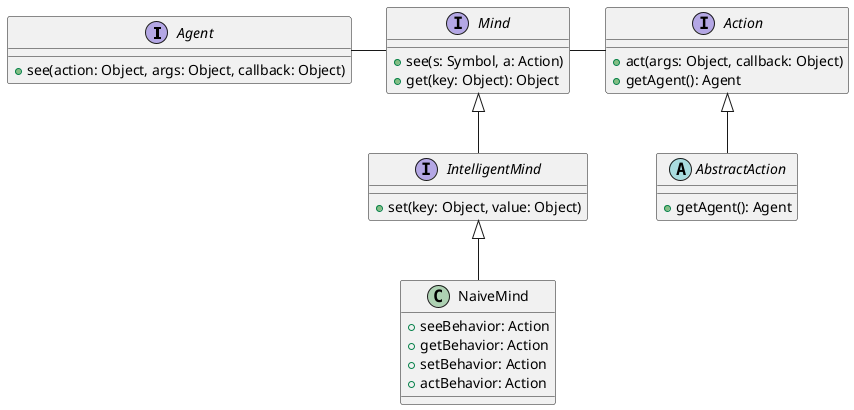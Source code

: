 @startuml

interface Agent {
    +see(action: Object, args: Object, callback: Object)
}
interface Mind {
    +see(s: Symbol, a: Action)
    +get(key: Object): Object
}
interface IntelligentMind{
    +set(key: Object, value: Object)
}
interface Action {
    +act(args: Object, callback: Object)
    +getAgent(): Agent
}
abstract AbstractAction {
    +getAgent(): Agent
}
class NaiveMind {
    +seeBehavior: Action
    +getBehavior: Action
    +setBehavior: Action
    +actBehavior: Action
}


Agent - Mind
Mind <|-- IntelligentMind
Mind - Action
Action <|-- AbstractAction

IntelligentMind <|-- NaiveMind

@enduml